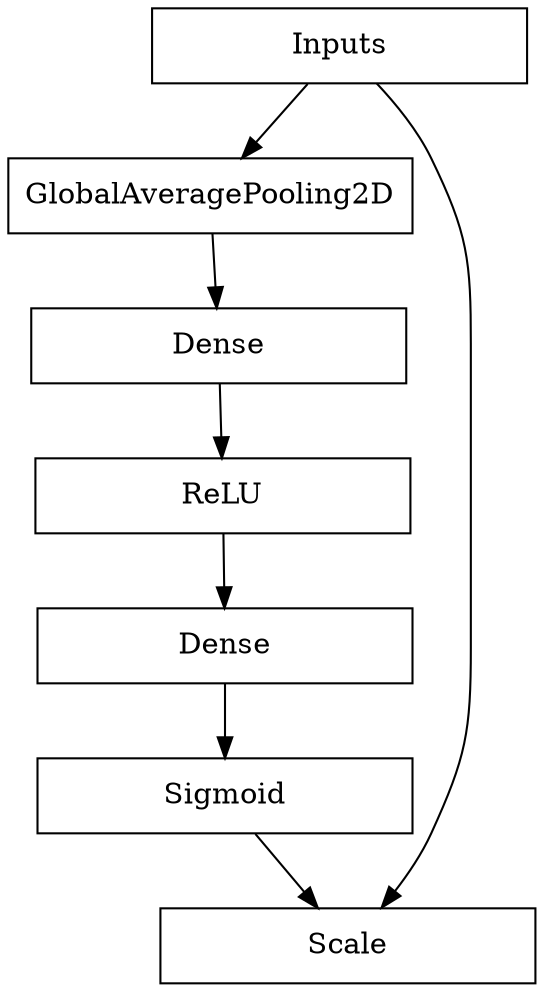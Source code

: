 digraph attention_layer {
  Inputs [shape=box, width=2.5];
  GlobalAveragePooling2D [shape=box, width=2.5];
  Dense1 [shape=box, label="Dense", width=2.5];
  ReLU [shape=box, label="ReLU", width=2.5];
  Dense2 [shape=box, label="Dense", width=2.5];
  Sigmoid [shape=box, label="Sigmoid", width=2.5];
  Scale [shape=box, label="Scale", width=2.5];

  Inputs -> GlobalAveragePooling2D ; // [minlen=0.5]
  GlobalAveragePooling2D -> Dense1 ;
  Dense1 -> ReLU ;
  ReLU -> Dense2 ;
  Dense2 -> Sigmoid ;

  Inputs -> Scale ;
  Sigmoid -> Scale ;
}
